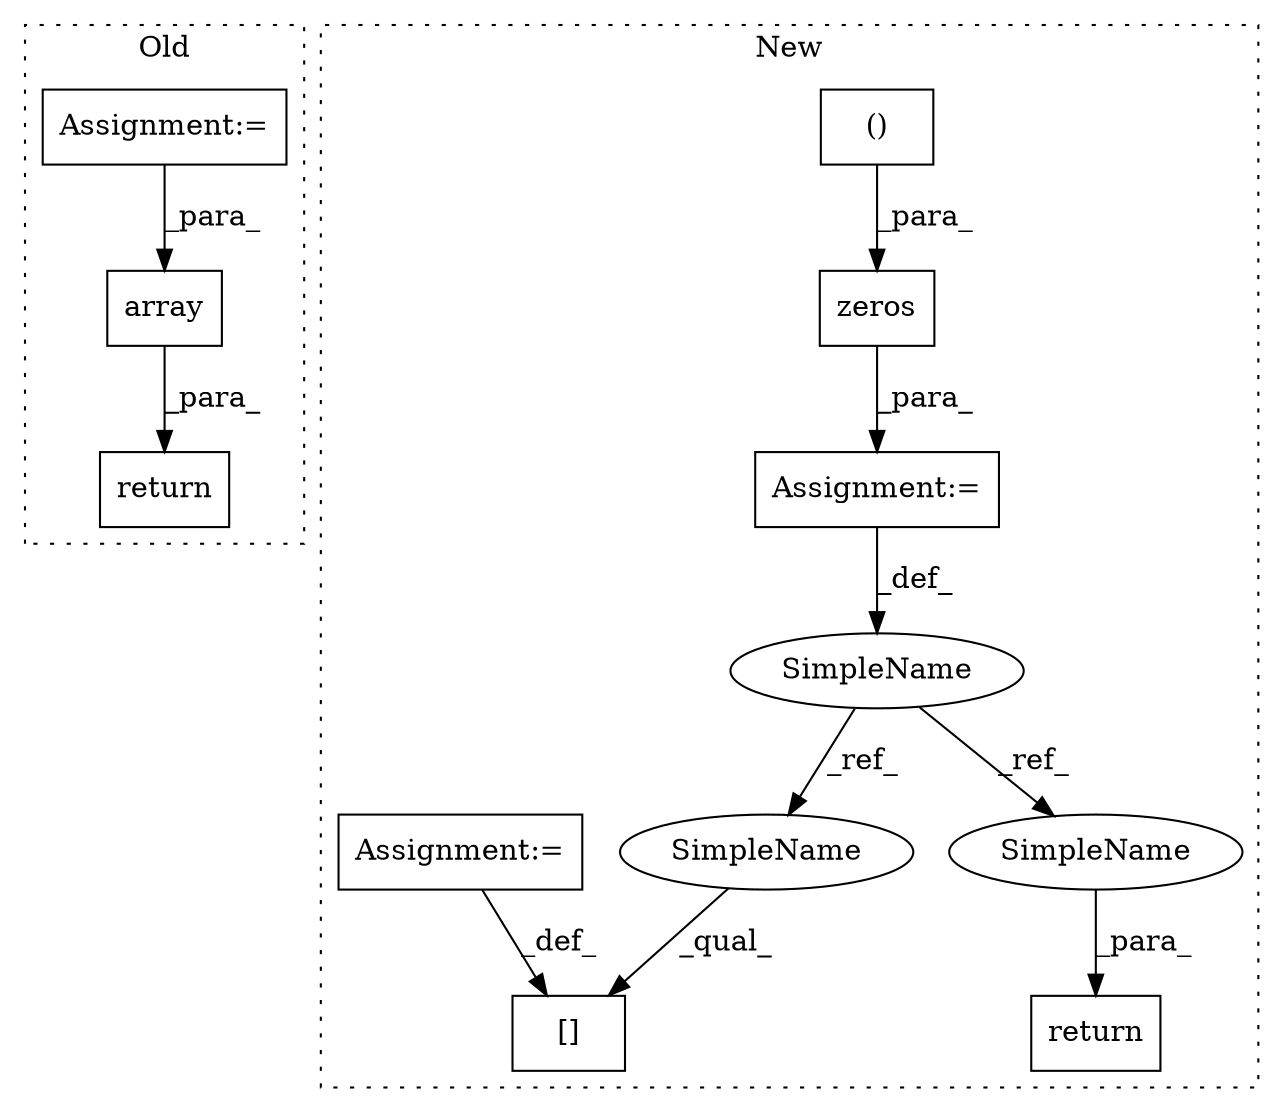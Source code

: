 digraph G {
subgraph cluster0 {
1 [label="array" a="32" s="11815,11934" l="17,-5" shape="box"];
5 [label="Assignment:=" a="7" s="11900" l="26" shape="box"];
10 [label="return" a="41" s="11802" l="7" shape="box"];
label = "Old";
style="dotted";
}
subgraph cluster1 {
2 [label="zeros" a="32" s="22223,22273" l="11,2" shape="box"];
3 [label="()" a="106" s="22234" l="39" shape="box"];
4 [label="[]" a="2" s="22445,22486" l="11,2" shape="box"];
6 [label="Assignment:=" a="7" s="22386" l="1" shape="box"];
7 [label="SimpleName" a="42" s="22213" l="3" shape="ellipse"];
8 [label="return" a="41" s="22524" l="7" shape="box"];
9 [label="Assignment:=" a="7" s="22216" l="1" shape="box"];
11 [label="SimpleName" a="42" s="22445" l="3" shape="ellipse"];
12 [label="SimpleName" a="42" s="22531" l="3" shape="ellipse"];
label = "New";
style="dotted";
}
1 -> 10 [label="_para_"];
2 -> 9 [label="_para_"];
3 -> 2 [label="_para_"];
5 -> 1 [label="_para_"];
6 -> 4 [label="_def_"];
7 -> 11 [label="_ref_"];
7 -> 12 [label="_ref_"];
9 -> 7 [label="_def_"];
11 -> 4 [label="_qual_"];
12 -> 8 [label="_para_"];
}